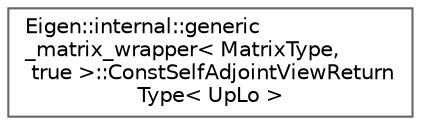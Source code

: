 digraph "类继承关系图"
{
 // LATEX_PDF_SIZE
  bgcolor="transparent";
  edge [fontname=Helvetica,fontsize=10,labelfontname=Helvetica,labelfontsize=10];
  node [fontname=Helvetica,fontsize=10,shape=box,height=0.2,width=0.4];
  rankdir="LR";
  Node0 [id="Node000000",label="Eigen::internal::generic\l_matrix_wrapper\< MatrixType,\l true \>::ConstSelfAdjointViewReturn\lType\< UpLo \>",height=0.2,width=0.4,color="grey40", fillcolor="white", style="filled",URL="$struct_eigen_1_1internal_1_1generic__matrix__wrapper_3_01_matrix_type_00_01true_01_4_1_1_const_self_adjoint_view_return_type.html",tooltip=" "];
}
